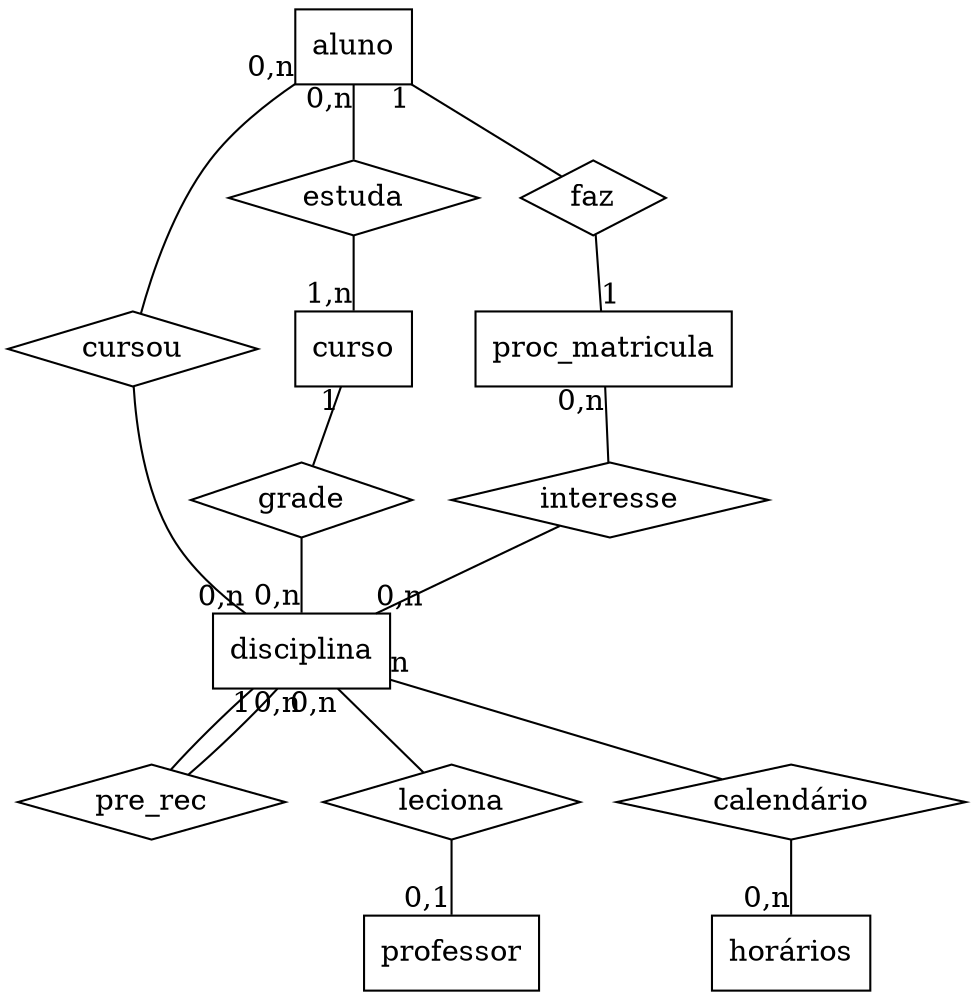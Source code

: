 graph diagramaER {

	//ENTIDADES
	aluno [shape=record]
	disciplina [shape=record]
	professor [shape=record]
	curso [shape=record]
	horários[shape=record]
	proc_matricula [shape=record]


	//RELACIONAMENTOS
	cursou [shape=diamond]
	pre_rec [shape=diamond]
	leciona [shape=diamond]
	grade [shape=diamond]
	calendário [shape=diamond]
	interesse [shape=diamond]
	estuda [shape=diamond]
	faz [shape=diamond]


	//LIGAÇOES
	aluno -- cursou [taillabel = "0,n"] 				cursou -- disciplina [headlabel = "0,n"]
	aluno -- faz [taillabel = "1"]	 				faz -- proc_matricula [headlabel = "1"]
	aluno -- estuda [taillabel = "0,n"] 				estuda -- curso [headlabel = "1,n"]
	curso -- grade 	[taillabel = "1"]				grade -- disciplina [headlabel = "0,n"]
	disciplina -- leciona [taillabel = "0,n"]			leciona -- professor [headlabel = "0,1"]
	disciplina -- pre_rec [taillabel = "1"] 			pre_rec -- disciplina [headlabel = "0,n"]
	disciplina -- calendário [taillabel = "n"]			calendário -- horários [headlabel = "0,n"]
	proc_matricula -- interesse [taillabel = "0,n"]			interesse -- disciplina [headlabel = "0,n"]


}

//neato -Tpng diagramaER.dot -o diagramaER.png
//dot -Tpng diagramaER.dot -o diagramaER.png
